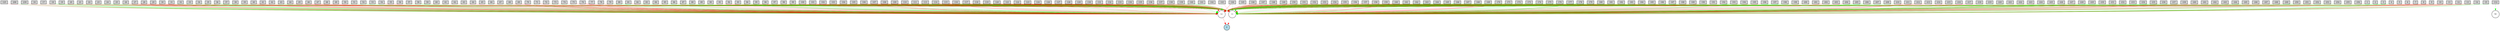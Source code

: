 digraph {
	node [fontsize=9 height=0.2 shape=circle width=0.2]
	-1 [fillcolor=lightgray shape=box style=filled]
	-2 [fillcolor=lightgray shape=box style=filled]
	-3 [fillcolor=lightgray shape=box style=filled]
	-4 [fillcolor=lightgray shape=box style=filled]
	-5 [fillcolor=lightgray shape=box style=filled]
	-6 [fillcolor=lightgray shape=box style=filled]
	-7 [fillcolor=lightgray shape=box style=filled]
	-8 [fillcolor=lightgray shape=box style=filled]
	-9 [fillcolor=lightgray shape=box style=filled]
	-10 [fillcolor=lightgray shape=box style=filled]
	-11 [fillcolor=lightgray shape=box style=filled]
	-12 [fillcolor=lightgray shape=box style=filled]
	-13 [fillcolor=lightgray shape=box style=filled]
	-14 [fillcolor=lightgray shape=box style=filled]
	-15 [fillcolor=lightgray shape=box style=filled]
	-16 [fillcolor=lightgray shape=box style=filled]
	-17 [fillcolor=lightgray shape=box style=filled]
	-18 [fillcolor=lightgray shape=box style=filled]
	-19 [fillcolor=lightgray shape=box style=filled]
	-20 [fillcolor=lightgray shape=box style=filled]
	-21 [fillcolor=lightgray shape=box style=filled]
	-22 [fillcolor=lightgray shape=box style=filled]
	-23 [fillcolor=lightgray shape=box style=filled]
	-24 [fillcolor=lightgray shape=box style=filled]
	-25 [fillcolor=lightgray shape=box style=filled]
	-26 [fillcolor=lightgray shape=box style=filled]
	-27 [fillcolor=lightgray shape=box style=filled]
	-28 [fillcolor=lightgray shape=box style=filled]
	-29 [fillcolor=lightgray shape=box style=filled]
	-30 [fillcolor=lightgray shape=box style=filled]
	-31 [fillcolor=lightgray shape=box style=filled]
	-32 [fillcolor=lightgray shape=box style=filled]
	-33 [fillcolor=lightgray shape=box style=filled]
	-34 [fillcolor=lightgray shape=box style=filled]
	-35 [fillcolor=lightgray shape=box style=filled]
	-36 [fillcolor=lightgray shape=box style=filled]
	-37 [fillcolor=lightgray shape=box style=filled]
	-38 [fillcolor=lightgray shape=box style=filled]
	-39 [fillcolor=lightgray shape=box style=filled]
	-40 [fillcolor=lightgray shape=box style=filled]
	-41 [fillcolor=lightgray shape=box style=filled]
	-42 [fillcolor=lightgray shape=box style=filled]
	-43 [fillcolor=lightgray shape=box style=filled]
	-44 [fillcolor=lightgray shape=box style=filled]
	-45 [fillcolor=lightgray shape=box style=filled]
	-46 [fillcolor=lightgray shape=box style=filled]
	-47 [fillcolor=lightgray shape=box style=filled]
	-48 [fillcolor=lightgray shape=box style=filled]
	-49 [fillcolor=lightgray shape=box style=filled]
	-50 [fillcolor=lightgray shape=box style=filled]
	-51 [fillcolor=lightgray shape=box style=filled]
	-52 [fillcolor=lightgray shape=box style=filled]
	-53 [fillcolor=lightgray shape=box style=filled]
	-54 [fillcolor=lightgray shape=box style=filled]
	-55 [fillcolor=lightgray shape=box style=filled]
	-56 [fillcolor=lightgray shape=box style=filled]
	-57 [fillcolor=lightgray shape=box style=filled]
	-58 [fillcolor=lightgray shape=box style=filled]
	-59 [fillcolor=lightgray shape=box style=filled]
	-60 [fillcolor=lightgray shape=box style=filled]
	-61 [fillcolor=lightgray shape=box style=filled]
	-62 [fillcolor=lightgray shape=box style=filled]
	-63 [fillcolor=lightgray shape=box style=filled]
	-64 [fillcolor=lightgray shape=box style=filled]
	-65 [fillcolor=lightgray shape=box style=filled]
	-66 [fillcolor=lightgray shape=box style=filled]
	-67 [fillcolor=lightgray shape=box style=filled]
	-68 [fillcolor=lightgray shape=box style=filled]
	-69 [fillcolor=lightgray shape=box style=filled]
	-70 [fillcolor=lightgray shape=box style=filled]
	-71 [fillcolor=lightgray shape=box style=filled]
	-72 [fillcolor=lightgray shape=box style=filled]
	-73 [fillcolor=lightgray shape=box style=filled]
	-74 [fillcolor=lightgray shape=box style=filled]
	-75 [fillcolor=lightgray shape=box style=filled]
	-76 [fillcolor=lightgray shape=box style=filled]
	-77 [fillcolor=lightgray shape=box style=filled]
	-78 [fillcolor=lightgray shape=box style=filled]
	-79 [fillcolor=lightgray shape=box style=filled]
	-80 [fillcolor=lightgray shape=box style=filled]
	-81 [fillcolor=lightgray shape=box style=filled]
	-82 [fillcolor=lightgray shape=box style=filled]
	-83 [fillcolor=lightgray shape=box style=filled]
	-84 [fillcolor=lightgray shape=box style=filled]
	-85 [fillcolor=lightgray shape=box style=filled]
	-86 [fillcolor=lightgray shape=box style=filled]
	-87 [fillcolor=lightgray shape=box style=filled]
	-88 [fillcolor=lightgray shape=box style=filled]
	-89 [fillcolor=lightgray shape=box style=filled]
	-90 [fillcolor=lightgray shape=box style=filled]
	-91 [fillcolor=lightgray shape=box style=filled]
	-92 [fillcolor=lightgray shape=box style=filled]
	-93 [fillcolor=lightgray shape=box style=filled]
	-94 [fillcolor=lightgray shape=box style=filled]
	-95 [fillcolor=lightgray shape=box style=filled]
	-96 [fillcolor=lightgray shape=box style=filled]
	-97 [fillcolor=lightgray shape=box style=filled]
	-98 [fillcolor=lightgray shape=box style=filled]
	-99 [fillcolor=lightgray shape=box style=filled]
	-100 [fillcolor=lightgray shape=box style=filled]
	-101 [fillcolor=lightgray shape=box style=filled]
	-102 [fillcolor=lightgray shape=box style=filled]
	-103 [fillcolor=lightgray shape=box style=filled]
	-104 [fillcolor=lightgray shape=box style=filled]
	-105 [fillcolor=lightgray shape=box style=filled]
	-106 [fillcolor=lightgray shape=box style=filled]
	-107 [fillcolor=lightgray shape=box style=filled]
	-108 [fillcolor=lightgray shape=box style=filled]
	-109 [fillcolor=lightgray shape=box style=filled]
	-110 [fillcolor=lightgray shape=box style=filled]
	-111 [fillcolor=lightgray shape=box style=filled]
	-112 [fillcolor=lightgray shape=box style=filled]
	-113 [fillcolor=lightgray shape=box style=filled]
	-114 [fillcolor=lightgray shape=box style=filled]
	-115 [fillcolor=lightgray shape=box style=filled]
	-116 [fillcolor=lightgray shape=box style=filled]
	-117 [fillcolor=lightgray shape=box style=filled]
	-118 [fillcolor=lightgray shape=box style=filled]
	-119 [fillcolor=lightgray shape=box style=filled]
	-120 [fillcolor=lightgray shape=box style=filled]
	-121 [fillcolor=lightgray shape=box style=filled]
	-122 [fillcolor=lightgray shape=box style=filled]
	-123 [fillcolor=lightgray shape=box style=filled]
	-124 [fillcolor=lightgray shape=box style=filled]
	-125 [fillcolor=lightgray shape=box style=filled]
	-126 [fillcolor=lightgray shape=box style=filled]
	-127 [fillcolor=lightgray shape=box style=filled]
	-128 [fillcolor=lightgray shape=box style=filled]
	-129 [fillcolor=lightgray shape=box style=filled]
	-130 [fillcolor=lightgray shape=box style=filled]
	-131 [fillcolor=lightgray shape=box style=filled]
	-132 [fillcolor=lightgray shape=box style=filled]
	-133 [fillcolor=lightgray shape=box style=filled]
	-134 [fillcolor=lightgray shape=box style=filled]
	-135 [fillcolor=lightgray shape=box style=filled]
	-136 [fillcolor=lightgray shape=box style=filled]
	-137 [fillcolor=lightgray shape=box style=filled]
	-138 [fillcolor=lightgray shape=box style=filled]
	-139 [fillcolor=lightgray shape=box style=filled]
	-140 [fillcolor=lightgray shape=box style=filled]
	-141 [fillcolor=lightgray shape=box style=filled]
	-142 [fillcolor=lightgray shape=box style=filled]
	-143 [fillcolor=lightgray shape=box style=filled]
	-144 [fillcolor=lightgray shape=box style=filled]
	-145 [fillcolor=lightgray shape=box style=filled]
	-146 [fillcolor=lightgray shape=box style=filled]
	-147 [fillcolor=lightgray shape=box style=filled]
	-148 [fillcolor=lightgray shape=box style=filled]
	-149 [fillcolor=lightgray shape=box style=filled]
	-150 [fillcolor=lightgray shape=box style=filled]
	-151 [fillcolor=lightgray shape=box style=filled]
	-152 [fillcolor=lightgray shape=box style=filled]
	-153 [fillcolor=lightgray shape=box style=filled]
	-154 [fillcolor=lightgray shape=box style=filled]
	-155 [fillcolor=lightgray shape=box style=filled]
	-156 [fillcolor=lightgray shape=box style=filled]
	-157 [fillcolor=lightgray shape=box style=filled]
	-158 [fillcolor=lightgray shape=box style=filled]
	-159 [fillcolor=lightgray shape=box style=filled]
	-160 [fillcolor=lightgray shape=box style=filled]
	-161 [fillcolor=lightgray shape=box style=filled]
	-162 [fillcolor=lightgray shape=box style=filled]
	-163 [fillcolor=lightgray shape=box style=filled]
	-164 [fillcolor=lightgray shape=box style=filled]
	-165 [fillcolor=lightgray shape=box style=filled]
	-166 [fillcolor=lightgray shape=box style=filled]
	-167 [fillcolor=lightgray shape=box style=filled]
	-168 [fillcolor=lightgray shape=box style=filled]
	-169 [fillcolor=lightgray shape=box style=filled]
	-170 [fillcolor=lightgray shape=box style=filled]
	-171 [fillcolor=lightgray shape=box style=filled]
	-172 [fillcolor=lightgray shape=box style=filled]
	-173 [fillcolor=lightgray shape=box style=filled]
	-174 [fillcolor=lightgray shape=box style=filled]
	-175 [fillcolor=lightgray shape=box style=filled]
	-176 [fillcolor=lightgray shape=box style=filled]
	-177 [fillcolor=lightgray shape=box style=filled]
	-178 [fillcolor=lightgray shape=box style=filled]
	-179 [fillcolor=lightgray shape=box style=filled]
	-180 [fillcolor=lightgray shape=box style=filled]
	-181 [fillcolor=lightgray shape=box style=filled]
	-182 [fillcolor=lightgray shape=box style=filled]
	-183 [fillcolor=lightgray shape=box style=filled]
	-184 [fillcolor=lightgray shape=box style=filled]
	-185 [fillcolor=lightgray shape=box style=filled]
	-186 [fillcolor=lightgray shape=box style=filled]
	-187 [fillcolor=lightgray shape=box style=filled]
	-188 [fillcolor=lightgray shape=box style=filled]
	-189 [fillcolor=lightgray shape=box style=filled]
	-190 [fillcolor=lightgray shape=box style=filled]
	-191 [fillcolor=lightgray shape=box style=filled]
	-192 [fillcolor=lightgray shape=box style=filled]
	-193 [fillcolor=lightgray shape=box style=filled]
	-194 [fillcolor=lightgray shape=box style=filled]
	-195 [fillcolor=lightgray shape=box style=filled]
	-196 [fillcolor=lightgray shape=box style=filled]
	-197 [fillcolor=lightgray shape=box style=filled]
	-198 [fillcolor=lightgray shape=box style=filled]
	-199 [fillcolor=lightgray shape=box style=filled]
	-200 [fillcolor=lightgray shape=box style=filled]
	-201 [fillcolor=lightgray shape=box style=filled]
	-202 [fillcolor=lightgray shape=box style=filled]
	-203 [fillcolor=lightgray shape=box style=filled]
	-204 [fillcolor=lightgray shape=box style=filled]
	-205 [fillcolor=lightgray shape=box style=filled]
	-206 [fillcolor=lightgray shape=box style=filled]
	-207 [fillcolor=lightgray shape=box style=filled]
	-208 [fillcolor=lightgray shape=box style=filled]
	-209 [fillcolor=lightgray shape=box style=filled]
	-210 [fillcolor=lightgray shape=box style=filled]
	-211 [fillcolor=lightgray shape=box style=filled]
	-212 [fillcolor=lightgray shape=box style=filled]
	-213 [fillcolor=lightgray shape=box style=filled]
	-214 [fillcolor=lightgray shape=box style=filled]
	-215 [fillcolor=lightgray shape=box style=filled]
	-216 [fillcolor=lightgray shape=box style=filled]
	-217 [fillcolor=lightgray shape=box style=filled]
	-218 [fillcolor=lightgray shape=box style=filled]
	-219 [fillcolor=lightgray shape=box style=filled]
	-220 [fillcolor=lightgray shape=box style=filled]
	-221 [fillcolor=lightgray shape=box style=filled]
	-222 [fillcolor=lightgray shape=box style=filled]
	-223 [fillcolor=lightgray shape=box style=filled]
	-224 [fillcolor=lightgray shape=box style=filled]
	-225 [fillcolor=lightgray shape=box style=filled]
	-226 [fillcolor=lightgray shape=box style=filled]
	-227 [fillcolor=lightgray shape=box style=filled]
	-228 [fillcolor=lightgray shape=box style=filled]
	-229 [fillcolor=lightgray shape=box style=filled]
	-230 [fillcolor=lightgray shape=box style=filled]
	-231 [fillcolor=lightgray shape=box style=filled]
	-232 [fillcolor=lightgray shape=box style=filled]
	-233 [fillcolor=lightgray shape=box style=filled]
	-234 [fillcolor=lightgray shape=box style=filled]
	-235 [fillcolor=lightgray shape=box style=filled]
	-236 [fillcolor=lightgray shape=box style=filled]
	-237 [fillcolor=lightgray shape=box style=filled]
	-238 [fillcolor=lightgray shape=box style=filled]
	-239 [fillcolor=lightgray shape=box style=filled]
	-240 [fillcolor=lightgray shape=box style=filled]
	-241 [fillcolor=lightgray shape=box style=filled]
	-242 [fillcolor=lightgray shape=box style=filled]
	-243 [fillcolor=lightgray shape=box style=filled]
	-244 [fillcolor=lightgray shape=box style=filled]
	-245 [fillcolor=lightgray shape=box style=filled]
	-246 [fillcolor=lightgray shape=box style=filled]
	-247 [fillcolor=lightgray shape=box style=filled]
	-248 [fillcolor=lightgray shape=box style=filled]
	-249 [fillcolor=lightgray shape=box style=filled]
	-250 [fillcolor=lightgray shape=box style=filled]
	-251 [fillcolor=lightgray shape=box style=filled]
	-252 [fillcolor=lightgray shape=box style=filled]
	-253 [fillcolor=lightgray shape=box style=filled]
	-254 [fillcolor=lightgray shape=box style=filled]
	-255 [fillcolor=lightgray shape=box style=filled]
	-256 [fillcolor=lightgray shape=box style=filled]
	0 [fillcolor=lightblue style=filled]
	50 [fillcolor=white style=filled]
	11 [fillcolor=white style=filled]
	12 [fillcolor=white style=filled]
	-1 -> 11 [color=green penwidth=0.1736268617275135 style=solid]
	-1 -> 12 [color=red penwidth=0.4012133494584249 style=solid]
	-2 -> 11 [color=green penwidth=0.2759225077445191 style=solid]
	-2 -> 12 [color=green penwidth=0.34420000090981484 style=solid]
	-3 -> 11 [color=green penwidth=0.5455565676142383 style=solid]
	-3 -> 12 [color=green penwidth=0.11642271911699167 style=solid]
	-4 -> 11 [color=green penwidth=0.5079468731141957 style=solid]
	-4 -> 12 [color=green penwidth=0.5520534626193149 style=solid]
	-5 -> 11 [color=red penwidth=0.23287049573438887 style=solid]
	-5 -> 12 [color=green penwidth=0.3807982663854178 style=dotted]
	-6 -> 11 [color=red penwidth=0.2291382968763582 style=solid]
	-6 -> 12 [color=green penwidth=0.15031977021700496 style=solid]
	-7 -> 11 [color=red penwidth=0.18702248999845583 style=solid]
	-7 -> 12 [color=red penwidth=0.35770346046485724 style=solid]
	-8 -> 11 [color=green penwidth=0.30915031017796535 style=solid]
	-8 -> 12 [color=red penwidth=0.5184463998965423 style=solid]
	-9 -> 11 [color=red penwidth=0.15212382055730309 style=solid]
	-9 -> 12 [color=red penwidth=0.5516926375642082 style=solid]
	-10 -> 11 [color=green penwidth=0.15441019250274313 style=solid]
	-10 -> 12 [color=red penwidth=0.3488839736319383 style=solid]
	-11 -> 11 [color=red penwidth=0.11753163723493386 style=solid]
	-11 -> 12 [color=red penwidth=0.49399043769403583 style=solid]
	-12 -> 11 [color=red penwidth=0.46163062776185404 style=solid]
	-12 -> 12 [color=green penwidth=0.11163868133642832 style=solid]
	-13 -> 11 [color=red penwidth=0.1966926223157226 style=solid]
	-13 -> 12 [color=red penwidth=0.43214912250255066 style=solid]
	-14 -> 11 [color=green penwidth=0.39940479519377126 style=solid]
	-14 -> 12 [color=red penwidth=0.466504967090286 style=solid]
	-15 -> 11 [color=green penwidth=0.16198994853141518 style=solid]
	-15 -> 12 [color=green penwidth=0.18855272165447695 style=solid]
	-16 -> 11 [color=red penwidth=0.1870101772754995 style=solid]
	-16 -> 12 [color=green penwidth=0.1773192415069504 style=solid]
	-17 -> 11 [color=red penwidth=0.3070337590718254 style=solid]
	-17 -> 12 [color=green penwidth=0.10769945366504931 style=solid]
	-18 -> 11 [color=green penwidth=0.2763222935101173 style=solid]
	-18 -> 12 [color=green penwidth=0.7316966024744834 style=solid]
	-19 -> 11 [color=red penwidth=0.44548920532601544 style=solid]
	-19 -> 12 [color=green penwidth=0.14073740592697095 style=solid]
	-20 -> 11 [color=red penwidth=0.153427677859368 style=solid]
	-20 -> 12 [color=green penwidth=0.5085399726805002 style=solid]
	-21 -> 11 [color=red penwidth=0.2422897345065394 style=solid]
	-21 -> 12 [color=green penwidth=0.18405361437321965 style=solid]
	-22 -> 11 [color=red penwidth=0.2658557374525906 style=solid]
	-22 -> 12 [color=green penwidth=0.37071502394407585 style=solid]
	-23 -> 11 [color=green penwidth=0.4333085807970831 style=solid]
	-23 -> 12 [color=green penwidth=0.13197259668548994 style=solid]
	-24 -> 11 [color=green penwidth=0.15015202292178143 style=solid]
	-24 -> 12 [color=green penwidth=0.4080730993119165 style=solid]
	-25 -> 11 [color=green penwidth=0.21245021136636721 style=solid]
	-25 -> 12 [color=red penwidth=0.21165950101118064 style=solid]
	-26 -> 11 [color=red penwidth=0.31835574925425225 style=solid]
	-26 -> 12 [color=red penwidth=0.5705110567270422 style=solid]
	-27 -> 11 [color=red penwidth=0.6551902481087509 style=solid]
	-27 -> 12 [color=red penwidth=0.29610764834717607 style=solid]
	-28 -> 11 [color=red penwidth=0.5352046898685862 style=solid]
	-28 -> 12 [color=red penwidth=0.3117522679973611 style=solid]
	-29 -> 11 [color=red penwidth=0.36016325158407037 style=solid]
	-29 -> 12 [color=green penwidth=0.15582607531443932 style=solid]
	-30 -> 11 [color=red penwidth=0.32710440287681025 style=solid]
	-30 -> 12 [color=red penwidth=0.435868951843734 style=solid]
	-31 -> 11 [color=green penwidth=0.18391401725793866 style=solid]
	-31 -> 12 [color=green penwidth=0.35305253162098016 style=solid]
	-32 -> 11 [color=green penwidth=0.1355515892258567 style=dotted]
	-32 -> 12 [color=green penwidth=0.3528782593060795 style=solid]
	-33 -> 11 [color=red penwidth=0.337412513996199 style=solid]
	-33 -> 12 [color=green penwidth=0.24431511799829855 style=solid]
	-34 -> 11 [color=red penwidth=0.29851744618369197 style=solid]
	-34 -> 12 [color=green penwidth=0.5997620108363642 style=solid]
	-35 -> 11 [color=green penwidth=0.30652809665375164 style=solid]
	-35 -> 12 [color=red penwidth=0.47702067326412567 style=dotted]
	-36 -> 11 [color=green penwidth=0.4787931553946325 style=solid]
	-36 -> 12 [color=green penwidth=0.439196718917794 style=solid]
	-37 -> 11 [color=green penwidth=0.19792894290557042 style=solid]
	-37 -> 12 [color=red penwidth=0.11041320117625811 style=solid]
	-38 -> 11 [color=red penwidth=0.1797168326317914 style=solid]
	-38 -> 12 [color=red penwidth=0.10281064679364958 style=solid]
	-39 -> 11 [color=green penwidth=0.18206601485218663 style=solid]
	-39 -> 12 [color=red penwidth=0.4542875813058317 style=solid]
	-40 -> 11 [color=red penwidth=0.18567141026757816 style=solid]
	-40 -> 12 [color=red penwidth=0.7255251201236448 style=solid]
	-41 -> 11 [color=red penwidth=0.1465714600332907 style=solid]
	-41 -> 12 [color=red penwidth=0.23362145492406522 style=solid]
	-42 -> 11 [color=green penwidth=0.24180213118542512 style=solid]
	-42 -> 12 [color=red penwidth=0.20754687051769904 style=solid]
	-43 -> 11 [color=red penwidth=0.3944793150510977 style=solid]
	-43 -> 12 [color=green penwidth=0.4030873217233807 style=solid]
	-44 -> 11 [color=red penwidth=0.40313908750146865 style=solid]
	-44 -> 12 [color=red penwidth=0.22084266700841548 style=solid]
	-45 -> 11 [color=red penwidth=0.30811663465476546 style=solid]
	-45 -> 12 [color=red penwidth=0.24904027393010889 style=solid]
	-46 -> 11 [color=red penwidth=0.1800787447186657 style=solid]
	-46 -> 12 [color=red penwidth=0.4619082944559185 style=solid]
	-47 -> 11 [color=red penwidth=0.6742405053026616 style=solid]
	-47 -> 12 [color=green penwidth=0.1986195911066355 style=solid]
	-48 -> 11 [color=red penwidth=0.3019938706186072 style=solid]
	-48 -> 12 [color=red penwidth=0.14008863436757407 style=solid]
	-49 -> 11 [color=red penwidth=0.28270814869925387 style=solid]
	-49 -> 12 [color=red penwidth=0.14495110638449754 style=solid]
	-50 -> 11 [color=red penwidth=0.2989121511637113 style=solid]
	-50 -> 12 [color=green penwidth=0.3654957138096855 style=solid]
	-51 -> 11 [color=green penwidth=0.2101794282892692 style=solid]
	-51 -> 12 [color=green penwidth=0.2944891522799028 style=solid]
	-52 -> 11 [color=green penwidth=0.43835782125672507 style=solid]
	-52 -> 12 [color=green penwidth=0.17789793478599072 style=solid]
	-53 -> 11 [color=red penwidth=0.3039724142386231 style=solid]
	-53 -> 12 [color=green penwidth=0.23808853310837566 style=solid]
	-54 -> 11 [color=green penwidth=0.12388056738762546 style=solid]
	-54 -> 12 [color=red penwidth=0.6167900233460595 style=solid]
	-55 -> 11 [color=red penwidth=0.3488847058055641 style=solid]
	-55 -> 12 [color=red penwidth=0.2562747873359097 style=solid]
	-56 -> 11 [color=green penwidth=0.22278359294825945 style=solid]
	-56 -> 12 [color=green penwidth=0.30332129986108525 style=solid]
	-57 -> 11 [color=green penwidth=0.34204188862822155 style=solid]
	-57 -> 12 [color=red penwidth=0.14631760669877275 style=solid]
	-58 -> 11 [color=green penwidth=0.7802432203115589 style=solid]
	-58 -> 12 [color=red penwidth=0.13994084979797952 style=solid]
	-59 -> 11 [color=red penwidth=0.19085760441407934 style=solid]
	-59 -> 12 [color=red penwidth=0.2629759111530281 style=solid]
	-60 -> 11 [color=red penwidth=0.1843334190033872 style=solid]
	-60 -> 12 [color=green penwidth=0.14072911099485805 style=solid]
	-61 -> 11 [color=red penwidth=0.25158237435762487 style=solid]
	-61 -> 12 [color=green penwidth=0.10312820728538528 style=solid]
	-62 -> 11 [color=green penwidth=0.278723876912908 style=solid]
	-62 -> 12 [color=red penwidth=0.2621623246742989 style=solid]
	-63 -> 11 [color=red penwidth=0.25799752846131907 style=solid]
	-63 -> 12 [color=red penwidth=0.22132473120502785 style=solid]
	-64 -> 11 [color=red penwidth=0.24180523023160477 style=solid]
	-64 -> 12 [color=red penwidth=0.1966022474764914 style=solid]
	-65 -> 11 [color=green penwidth=0.31774147563794886 style=solid]
	-65 -> 12 [color=green penwidth=0.16680807239803874 style=solid]
	-66 -> 11 [color=green penwidth=0.2110732298658195 style=solid]
	-66 -> 12 [color=red penwidth=0.49000417970236154 style=solid]
	-67 -> 11 [color=red penwidth=0.3421922197681755 style=solid]
	-67 -> 12 [color=green penwidth=0.31154228069649736 style=solid]
	-68 -> 11 [color=red penwidth=0.34588845299548227 style=solid]
	-68 -> 12 [color=red penwidth=0.31188359537864074 style=solid]
	-69 -> 11 [color=red penwidth=0.13530878234412713 style=solid]
	-69 -> 12 [color=red penwidth=0.4412451375832077 style=solid]
	-70 -> 11 [color=red penwidth=0.10994770870755957 style=solid]
	-70 -> 12 [color=green penwidth=0.30936441752937843 style=solid]
	-71 -> 11 [color=green penwidth=0.1081417240388283 style=solid]
	-71 -> 12 [color=red penwidth=0.5739204436208771 style=solid]
	-72 -> 11 [color=green penwidth=0.44351480016238787 style=solid]
	-72 -> 12 [color=red penwidth=0.26401592498395 style=solid]
	-73 -> 11 [color=green penwidth=0.20602573540616556 style=solid]
	-73 -> 12 [color=red penwidth=0.3315310192878623 style=solid]
	-74 -> 11 [color=red penwidth=0.19997684862373216 style=solid]
	-74 -> 12 [color=red penwidth=0.1827022542991631 style=solid]
	-75 -> 11 [color=red penwidth=0.220634160741988 style=solid]
	-75 -> 12 [color=red penwidth=0.43143621359282025 style=solid]
	-76 -> 11 [color=red penwidth=0.5852787066099344 style=solid]
	-76 -> 12 [color=red penwidth=0.7761764538607655 style=solid]
	-77 -> 11 [color=red penwidth=0.3331514805162722 style=solid]
	-77 -> 12 [color=green penwidth=0.3101338330933665 style=solid]
	-78 -> 11 [color=green penwidth=0.2647596129062134 style=solid]
	-78 -> 12 [color=red penwidth=0.3423923027742757 style=solid]
	-79 -> 11 [color=green penwidth=0.23628748237188632 style=solid]
	-79 -> 12 [color=green penwidth=0.42131254828581466 style=solid]
	-80 -> 11 [color=green penwidth=0.1913238244989778 style=solid]
	-80 -> 12 [color=green penwidth=0.523676616858471 style=solid]
	-81 -> 11 [color=red penwidth=0.33993919925699734 style=solid]
	-81 -> 12 [color=red penwidth=0.38198159870090187 style=solid]
	-82 -> 11 [color=green penwidth=0.6304088917152342 style=solid]
	-82 -> 12 [color=green penwidth=0.1011054997827582 style=solid]
	-83 -> 11 [color=red penwidth=0.15611939518388285 style=solid]
	-83 -> 12 [color=green penwidth=0.2709263453219143 style=solid]
	-84 -> 11 [color=green penwidth=0.15120852663201972 style=solid]
	-84 -> 12 [color=red penwidth=0.22973716344305253 style=solid]
	-85 -> 11 [color=green penwidth=0.13690082874831003 style=solid]
	-85 -> 12 [color=green penwidth=0.5740081867994075 style=solid]
	-86 -> 11 [color=green penwidth=0.5542852296861595 style=solid]
	-86 -> 12 [color=red penwidth=0.42939111497680926 style=solid]
	-87 -> 11 [color=green penwidth=0.5726188288680365 style=solid]
	-87 -> 12 [color=red penwidth=0.11655631001589588 style=solid]
	-88 -> 11 [color=green penwidth=0.12282002961759848 style=solid]
	-88 -> 12 [color=red penwidth=0.1652843377486061 style=solid]
	-89 -> 11 [color=green penwidth=0.3233356831384918 style=solid]
	-89 -> 12 [color=red penwidth=0.2180534738447322 style=solid]
	-90 -> 11 [color=red penwidth=0.1106436980998376 style=dotted]
	-90 -> 12 [color=red penwidth=0.11309551689771224 style=solid]
	-91 -> 11 [color=red penwidth=0.28395556592717364 style=solid]
	-91 -> 12 [color=red penwidth=0.21404718106513002 style=solid]
	-92 -> 11 [color=green penwidth=0.3536325214403382 style=solid]
	-92 -> 12 [color=red penwidth=0.3942488485149436 style=solid]
	-93 -> 11 [color=red penwidth=0.29534054282899436 style=solid]
	-93 -> 12 [color=green penwidth=0.5509444386577012 style=solid]
	-94 -> 11 [color=green penwidth=0.6569216435218452 style=solid]
	-94 -> 12 [color=green penwidth=0.6140540254112729 style=solid]
	-95 -> 11 [color=green penwidth=0.29949219496695123 style=solid]
	-95 -> 12 [color=red penwidth=0.5064652255744709 style=solid]
	-96 -> 11 [color=green penwidth=0.142255025195011 style=solid]
	-96 -> 12 [color=green penwidth=0.3526877829156716 style=solid]
	-97 -> 11 [color=red penwidth=0.1340504323640881 style=solid]
	-97 -> 12 [color=green penwidth=0.2492904638940208 style=solid]
	-98 -> 11 [color=green penwidth=0.3029285423862368 style=solid]
	-98 -> 12 [color=green penwidth=0.28751382969036576 style=solid]
	-99 -> 11 [color=red penwidth=0.2118452975648716 style=solid]
	-99 -> 12 [color=green penwidth=0.4321474301633528 style=solid]
	-100 -> 11 [color=red penwidth=0.25532300328094293 style=solid]
	-100 -> 12 [color=green penwidth=0.2842003325134467 style=solid]
	-101 -> 11 [color=red penwidth=0.302836277006098 style=solid]
	-101 -> 12 [color=red penwidth=0.36906232042129716 style=solid]
	-102 -> 11 [color=red penwidth=0.1701088603080984 style=solid]
	-102 -> 12 [color=green penwidth=0.19388780966851576 style=solid]
	-103 -> 11 [color=green penwidth=0.29551717875296557 style=dotted]
	-103 -> 12 [color=green penwidth=0.19129406335085197 style=solid]
	-104 -> 11 [color=red penwidth=0.17678815657223856 style=solid]
	-104 -> 12 [color=green penwidth=0.3063792780135546 style=solid]
	-105 -> 11 [color=green penwidth=0.24500951616035935 style=solid]
	-105 -> 12 [color=red penwidth=0.12939815770320406 style=solid]
	-106 -> 11 [color=red penwidth=0.1987160503021264 style=solid]
	-106 -> 12 [color=red penwidth=0.49759561068787783 style=solid]
	-107 -> 11 [color=red penwidth=0.16222269063977557 style=solid]
	-107 -> 12 [color=red penwidth=0.48637786174705266 style=solid]
	-108 -> 11 [color=red penwidth=0.6992041152554401 style=solid]
	-108 -> 12 [color=green penwidth=0.2310695317075041 style=solid]
	-109 -> 11 [color=red penwidth=0.24959201322648977 style=solid]
	-109 -> 12 [color=red penwidth=0.26613366773742647 style=solid]
	-110 -> 11 [color=green penwidth=0.10540890968950725 style=solid]
	-110 -> 12 [color=green penwidth=0.5776010580352586 style=solid]
	-111 -> 11 [color=green penwidth=0.22971765680917064 style=solid]
	-111 -> 12 [color=green penwidth=0.44352177913130175 style=dotted]
	-112 -> 11 [color=green penwidth=0.19957252442578646 style=solid]
	-112 -> 12 [color=green penwidth=0.1609834900003409 style=solid]
	-113 -> 11 [color=green penwidth=0.1038205860647805 style=solid]
	-113 -> 12 [color=green penwidth=0.1851721505431813 style=solid]
	-114 -> 11 [color=red penwidth=0.5107295105560997 style=solid]
	-114 -> 12 [color=red penwidth=0.36465167758348416 style=solid]
	-115 -> 11 [color=green penwidth=0.24424284116665682 style=solid]
	-115 -> 12 [color=red penwidth=0.715075614105583 style=solid]
	-116 -> 11 [color=green penwidth=0.5583824866016115 style=solid]
	-116 -> 12 [color=green penwidth=0.20354087445194272 style=solid]
	-117 -> 11 [color=green penwidth=0.2931401583883331 style=solid]
	-117 -> 12 [color=red penwidth=0.5961970648710031 style=solid]
	-118 -> 11 [color=red penwidth=0.29359412520321126 style=solid]
	-118 -> 12 [color=green penwidth=0.2826860937951641 style=solid]
	-119 -> 11 [color=green penwidth=0.3279344458873066 style=solid]
	-119 -> 12 [color=green penwidth=0.22935428401559801 style=solid]
	-120 -> 11 [color=red penwidth=0.18735146013896364 style=solid]
	-120 -> 12 [color=red penwidth=0.2011455457935985 style=solid]
	-121 -> 11 [color=red penwidth=0.16569842585936612 style=solid]
	-121 -> 12 [color=red penwidth=0.2131455600143484 style=solid]
	-122 -> 11 [color=red penwidth=0.19303744478217147 style=solid]
	-122 -> 12 [color=red penwidth=0.235376105340371 style=solid]
	-123 -> 11 [color=red penwidth=0.3989463730610413 style=solid]
	-123 -> 12 [color=red penwidth=0.11555977030553764 style=solid]
	-124 -> 11 [color=red penwidth=0.3752011362504104 style=solid]
	-124 -> 12 [color=green penwidth=0.408931161137577 style=solid]
	-125 -> 12 [color=red penwidth=0.33879042543366933 style=solid]
	-126 -> 11 [color=green penwidth=0.177332935631867 style=solid]
	-126 -> 12 [color=red penwidth=0.3147367677099491 style=solid]
	-127 -> 11 [color=red penwidth=0.313958814526472 style=solid]
	-127 -> 12 [color=green penwidth=0.22321991483449044 style=solid]
	-128 -> 11 [color=green penwidth=0.1654176661365927 style=solid]
	-128 -> 12 [color=red penwidth=0.2673150544613554 style=solid]
	-129 -> 11 [color=green penwidth=0.26684518115068 style=solid]
	-129 -> 12 [color=red penwidth=0.36876271104460834 style=solid]
	-130 -> 11 [color=red penwidth=0.3551278608524905 style=dotted]
	-130 -> 12 [color=green penwidth=0.27907275442184876 style=solid]
	-131 -> 11 [color=red penwidth=0.29771750710527023 style=solid]
	-131 -> 12 [color=red penwidth=0.35090210788627396 style=solid]
	-132 -> 11 [color=green penwidth=0.12139403476246033 style=solid]
	-132 -> 12 [color=green penwidth=0.3684224253851086 style=solid]
	-133 -> 11 [color=green penwidth=0.3485388339430501 style=solid]
	-133 -> 12 [color=red penwidth=0.13321607800475646 style=solid]
	-134 -> 11 [color=green penwidth=0.14067473422696103 style=solid]
	-134 -> 12 [color=red penwidth=0.31330827139946155 style=solid]
	-135 -> 11 [color=green penwidth=0.19773905154345567 style=solid]
	-135 -> 12 [color=red penwidth=0.2417711119110728 style=solid]
	-136 -> 11 [color=green penwidth=0.12724928061751065 style=solid]
	-136 -> 12 [color=green penwidth=0.3985441391114366 style=solid]
	-137 -> 11 [color=green penwidth=0.1199496764593388 style=solid]
	-137 -> 12 [color=red penwidth=0.22328749845995793 style=solid]
	-138 -> 11 [color=red penwidth=0.30421823548533733 style=solid]
	-138 -> 12 [color=red penwidth=0.1167455545921426 style=solid]
	-139 -> 11 [color=red penwidth=0.1540337660668844 style=solid]
	-139 -> 12 [color=green penwidth=0.40751659712056687 style=solid]
	-140 -> 11 [color=green penwidth=0.11673926316419853 style=solid]
	-140 -> 12 [color=green penwidth=0.3938087653091027 style=solid]
	-141 -> 11 [color=red penwidth=0.12419553666848245 style=solid]
	-141 -> 12 [color=green penwidth=0.1305465799885351 style=solid]
	-142 -> 11 [color=red penwidth=0.2044818829924714 style=solid]
	-142 -> 12 [color=red penwidth=0.12307378734903311 style=solid]
	-143 -> 11 [color=red penwidth=0.33745407313200804 style=solid]
	-143 -> 12 [color=green penwidth=0.2012366247463387 style=solid]
	-144 -> 11 [color=green penwidth=0.3218240121279579 style=solid]
	-144 -> 12 [color=red penwidth=0.619998689778164 style=solid]
	-145 -> 11 [color=green penwidth=0.3505333763550704 style=solid]
	-145 -> 12 [color=red penwidth=0.23302719794470123 style=solid]
	-146 -> 11 [color=red penwidth=0.34358353350906834 style=solid]
	-146 -> 12 [color=red penwidth=0.4322784512166048 style=solid]
	-147 -> 11 [color=green penwidth=0.12551100835980453 style=solid]
	-147 -> 12 [color=red penwidth=0.533934795810416 style=solid]
	-148 -> 11 [color=green penwidth=0.11102158858665317 style=solid]
	-148 -> 12 [color=green penwidth=0.31311457854911967 style=solid]
	-149 -> 11 [color=green penwidth=0.2585177961652667 style=solid]
	-149 -> 12 [color=red penwidth=0.2624606562868751 style=solid]
	-150 -> 11 [color=red penwidth=0.3742209259760404 style=solid]
	-150 -> 12 [color=red penwidth=0.6681731638124885 style=solid]
	-151 -> 11 [color=green penwidth=0.5645457787346619 style=solid]
	-151 -> 12 [color=red penwidth=0.24547733867444155 style=solid]
	-152 -> 11 [color=green penwidth=0.36326649803103805 style=solid]
	-152 -> 12 [color=red penwidth=0.5338573243553709 style=solid]
	-153 -> 11 [color=green penwidth=0.18822736489295544 style=solid]
	-153 -> 12 [color=green penwidth=0.2913392071858245 style=solid]
	-154 -> 11 [color=red penwidth=0.3068894158918763 style=solid]
	-154 -> 12 [color=red penwidth=0.24244815426887042 style=solid]
	-155 -> 11 [color=red penwidth=0.1242563992078703 style=solid]
	-155 -> 12 [color=red penwidth=0.3599375117467004 style=solid]
	-156 -> 11 [color=green penwidth=0.334077214083375 style=solid]
	-156 -> 12 [color=red penwidth=0.20823125689789412 style=solid]
	-157 -> 11 [color=green penwidth=0.31189764316441093 style=solid]
	-157 -> 12 [color=red penwidth=0.51556102302796 style=solid]
	-158 -> 11 [color=red penwidth=0.4260051202862003 style=solid]
	-158 -> 12 [color=red penwidth=0.3890760665369982 style=dotted]
	-159 -> 11 [color=green penwidth=0.2300715595335161 style=solid]
	-159 -> 12 [color=red penwidth=0.12591547179410245 style=solid]
	-160 -> 11 [color=red penwidth=0.6030982090639758 style=solid]
	-160 -> 12 [color=red penwidth=0.4961999532554848 style=solid]
	-161 -> 11 [color=red penwidth=0.37009274520677937 style=solid]
	-161 -> 12 [color=green penwidth=0.12933252228757858 style=solid]
	-162 -> 11 [color=red penwidth=0.3204330102424817 style=solid]
	-162 -> 12 [color=red penwidth=0.3122028397541977 style=solid]
	-163 -> 11 [color=green penwidth=0.37698381320310825 style=solid]
	-163 -> 12 [color=green penwidth=0.32244010314294413 style=solid]
	-164 -> 11 [color=green penwidth=0.27206401533529856 style=solid]
	-164 -> 12 [color=green penwidth=0.21618755313121923 style=solid]
	-165 -> 11 [color=red penwidth=0.2721744372547332 style=solid]
	-165 -> 12 [color=red penwidth=0.22524174410309544 style=solid]
	-166 -> 11 [color=green penwidth=0.8353167475648765 style=solid]
	-166 -> 12 [color=green penwidth=0.4488397946720646 style=solid]
	-167 -> 11 [color=red penwidth=0.13906657082845678 style=solid]
	-167 -> 12 [color=red penwidth=0.1307996049669407 style=solid]
	-168 -> 11 [color=red penwidth=0.37111109305118173 style=solid]
	-168 -> 12 [color=green penwidth=0.10258642127900253 style=solid]
	-169 -> 11 [color=red penwidth=0.25493697467096754 style=solid]
	-169 -> 12 [color=green penwidth=0.2914880853511278 style=solid]
	-170 -> 11 [color=red penwidth=0.5468373983668845 style=solid]
	-170 -> 12 [color=green penwidth=0.1559815805693317 style=solid]
	-171 -> 11 [color=red penwidth=0.8944304857514142 style=solid]
	-171 -> 12 [color=green penwidth=0.3982607106115562 style=solid]
	-172 -> 11 [color=green penwidth=0.2690019243623918 style=solid]
	-172 -> 12 [color=green penwidth=0.12288698917478082 style=solid]
	-173 -> 11 [color=green penwidth=0.5370047875703438 style=solid]
	-173 -> 12 [color=green penwidth=0.3295903861700875 style=solid]
	-174 -> 11 [color=green penwidth=0.43364027460739396 style=solid]
	-174 -> 12 [color=green penwidth=0.3175065211799667 style=solid]
	-175 -> 11 [color=green penwidth=0.29734979949610596 style=solid]
	-175 -> 12 [color=green penwidth=0.22483058448271653 style=solid]
	-176 -> 11 [color=green penwidth=0.1730211670841098 style=solid]
	-176 -> 12 [color=green penwidth=0.44883834733635597 style=solid]
	-177 -> 11 [color=red penwidth=0.13609884400275712 style=solid]
	-177 -> 12 [color=green penwidth=0.3118428379868271 style=solid]
	-178 -> 11 [color=green penwidth=1.1978141313968296 style=solid]
	-178 -> 12 [color=red penwidth=0.24029920817605813 style=solid]
	-179 -> 11 [color=green penwidth=0.2099580059597847 style=solid]
	-179 -> 12 [color=green penwidth=0.3487689678997422 style=solid]
	-180 -> 11 [color=green penwidth=0.37651345568484795 style=solid]
	-180 -> 12 [color=red penwidth=0.47455576770137686 style=solid]
	-181 -> 11 [color=red penwidth=0.31720960788974384 style=solid]
	-181 -> 12 [color=red penwidth=0.13919821037902858 style=solid]
	-182 -> 11 [color=red penwidth=0.1437290344424533 style=dotted]
	-182 -> 12 [color=green penwidth=0.15997416263988945 style=solid]
	-183 -> 11 [color=green penwidth=0.11572150611622951 style=solid]
	-183 -> 12 [color=red penwidth=0.12824003981183382 style=solid]
	-184 -> 11 [color=red penwidth=0.4228163982090887 style=solid]
	-184 -> 12 [color=red penwidth=0.1049472922298406 style=solid]
	-185 -> 11 [color=red penwidth=0.2672522218754082 style=solid]
	-185 -> 12 [color=red penwidth=0.13314745806696188 style=solid]
	-186 -> 11 [color=green penwidth=0.3622678191675064 style=solid]
	-186 -> 12 [color=red penwidth=0.4303299323113361 style=solid]
	-187 -> 11 [color=green penwidth=0.17949372047159465 style=solid]
	-187 -> 12 [color=green penwidth=0.24042056433369582 style=solid]
	-188 -> 11 [color=red penwidth=0.28455777030001506 style=solid]
	-188 -> 12 [color=green penwidth=0.549271044460473 style=solid]
	-189 -> 11 [color=red penwidth=0.13763484498915549 style=solid]
	-189 -> 12 [color=red penwidth=0.4309496011979419 style=solid]
	-190 -> 11 [color=red penwidth=0.547756172380106 style=solid]
	-190 -> 12 [color=red penwidth=0.1400302081292069 style=solid]
	-191 -> 11 [color=red penwidth=0.26070202289903854 style=solid]
	-191 -> 12 [color=green penwidth=0.3922519734747565 style=solid]
	-192 -> 11 [color=green penwidth=0.13888714394822868 style=solid]
	-192 -> 12 [color=red penwidth=0.22941674880375929 style=solid]
	-193 -> 11 [color=green penwidth=0.9214288728274376 style=solid]
	-193 -> 12 [color=red penwidth=0.11815266054692192 style=solid]
	-194 -> 11 [color=red penwidth=0.477709661543376 style=solid]
	-194 -> 12 [color=green penwidth=0.23086887615213786 style=solid]
	-195 -> 11 [color=red penwidth=0.4202384457001802 style=solid]
	-195 -> 12 [color=green penwidth=0.4282421767981006 style=solid]
	-196 -> 11 [color=red penwidth=0.31888148324557425 style=solid]
	-196 -> 12 [color=red penwidth=0.3498700065405237 style=solid]
	-197 -> 11 [color=green penwidth=0.3588319896093124 style=solid]
	-197 -> 12 [color=green penwidth=0.2912352778182956 style=solid]
	-198 -> 11 [color=green penwidth=0.29892739990725864 style=solid]
	-198 -> 12 [color=green penwidth=0.49324265724786864 style=solid]
	-199 -> 11 [color=red penwidth=0.2850584884325683 style=solid]
	-199 -> 12 [color=green penwidth=0.39152368607598 style=solid]
	-200 -> 11 [color=red penwidth=0.44074969234422035 style=solid]
	-200 -> 12 [color=green penwidth=0.3225454933270838 style=solid]
	-201 -> 11 [color=green penwidth=0.23820716383699114 style=solid]
	-201 -> 12 [color=red penwidth=0.13291637988176996 style=solid]
	-202 -> 11 [color=red penwidth=0.6231665134424458 style=solid]
	-202 -> 12 [color=red penwidth=0.12971709540099027 style=solid]
	-203 -> 11 [color=red penwidth=0.1104158200596864 style=solid]
	-203 -> 12 [color=green penwidth=0.14131612027167545 style=solid]
	-204 -> 11 [color=red penwidth=0.2475412108643753 style=solid]
	-204 -> 12 [color=red penwidth=0.3556535314160836 style=solid]
	-205 -> 11 [color=green penwidth=0.5294013945318429 style=solid]
	-205 -> 12 [color=red penwidth=0.2363926620750277 style=solid]
	-206 -> 11 [color=green penwidth=0.3650105875221963 style=solid]
	-206 -> 12 [color=green penwidth=0.6146552400795219 style=solid]
	-207 -> 11 [color=red penwidth=0.42845909605093446 style=solid]
	-207 -> 12 [color=green penwidth=0.3537207143960023 style=solid]
	-208 -> 12 [color=green penwidth=0.4036926304625361 style=solid]
	-209 -> 11 [color=green penwidth=0.20267883651934543 style=solid]
	-209 -> 12 [color=green penwidth=0.3104093920757154 style=solid]
	-210 -> 11 [color=green penwidth=0.2717619371221035 style=solid]
	-210 -> 12 [color=green penwidth=0.29862393906386087 style=solid]
	-211 -> 11 [color=red penwidth=0.5433096144913353 style=solid]
	-211 -> 12 [color=red penwidth=0.1295314863452898 style=solid]
	-212 -> 11 [color=red penwidth=0.7265629819028364 style=solid]
	-212 -> 12 [color=green penwidth=0.21326537190020994 style=solid]
	-213 -> 11 [color=green penwidth=0.24321115726840242 style=dotted]
	-213 -> 12 [color=red penwidth=0.5247267216772988 style=solid]
	-214 -> 11 [color=green penwidth=0.21130569625734022 style=solid]
	-214 -> 12 [color=red penwidth=0.20344049575612658 style=solid]
	-215 -> 11 [color=red penwidth=0.2714643298717381 style=solid]
	-215 -> 12 [color=red penwidth=0.13951973911084103 style=solid]
	-216 -> 11 [color=green penwidth=0.5844785182423206 style=solid]
	-216 -> 12 [color=red penwidth=0.2075647325352603 style=solid]
	-217 -> 11 [color=red penwidth=0.2941929502761518 style=solid]
	-217 -> 12 [color=red penwidth=0.3757315370587607 style=solid]
	-218 -> 11 [color=green penwidth=0.194665599063491 style=solid]
	-218 -> 12 [color=red penwidth=0.4292573985122874 style=solid]
	-219 -> 11 [color=green penwidth=0.19964398288843968 style=solid]
	-219 -> 12 [color=red penwidth=0.36841571456495326 style=solid]
	-220 -> 11 [color=red penwidth=0.4133521858354072 style=dotted]
	-220 -> 12 [color=green penwidth=0.23237412061573637 style=solid]
	-221 -> 11 [color=red penwidth=0.3270882468208508 style=solid]
	-221 -> 12 [color=green penwidth=0.5536959007175909 style=solid]
	-222 -> 11 [color=green penwidth=0.16513854239786407 style=solid]
	-222 -> 12 [color=red penwidth=0.12211265062219823 style=solid]
	-223 -> 11 [color=red penwidth=0.20499256466025034 style=solid]
	-223 -> 12 [color=green penwidth=0.2462512998997993 style=solid]
	-224 -> 11 [color=red penwidth=0.1196903110168764 style=solid]
	-224 -> 12 [color=red penwidth=0.3436605224692195 style=solid]
	-225 -> 11 [color=green penwidth=0.45731477929837416 style=solid]
	-225 -> 12 [color=green penwidth=0.5823613630988904 style=solid]
	-226 -> 11 [color=green penwidth=0.31889194642108587 style=solid]
	-226 -> 12 [color=red penwidth=0.1698928781298002 style=solid]
	-227 -> 11 [color=green penwidth=0.7341560580900895 style=solid]
	-227 -> 12 [color=red penwidth=0.27263905745497 style=solid]
	-228 -> 11 [color=red penwidth=0.5934813789772543 style=solid]
	-228 -> 12 [color=green penwidth=0.2142518612219048 style=solid]
	-229 -> 11 [color=green penwidth=0.5727005164508464 style=solid]
	-229 -> 12 [color=green penwidth=0.29453634518831107 style=solid]
	-230 -> 11 [color=green penwidth=0.3805506644678751 style=solid]
	-230 -> 12 [color=green penwidth=0.31823850159731626 style=solid]
	-231 -> 11 [color=red penwidth=0.18873271590999285 style=solid]
	-231 -> 12 [color=red penwidth=0.10793572218959231 style=solid]
	-232 -> 11 [color=red penwidth=0.2698351655504281 style=solid]
	-232 -> 12 [color=green penwidth=0.10597226302372315 style=solid]
	-233 -> 11 [color=red penwidth=0.1410827513743919 style=solid]
	-233 -> 12 [color=green penwidth=0.40925396392358737 style=solid]
	-234 -> 11 [color=green penwidth=0.25918639574292945 style=solid]
	-234 -> 12 [color=red penwidth=0.11781280784284266 style=solid]
	-235 -> 11 [color=green penwidth=0.33814467603814113 style=solid]
	-235 -> 12 [color=green penwidth=0.41989468632648497 style=solid]
	-236 -> 11 [color=red penwidth=0.6059428138529369 style=solid]
	-236 -> 12 [color=green penwidth=0.37032159500341477 style=solid]
	-237 -> 11 [color=green penwidth=0.23495647689104962 style=solid]
	-237 -> 12 [color=green penwidth=0.25999750939445954 style=solid]
	-238 -> 11 [color=red penwidth=0.48597501831835976 style=solid]
	-238 -> 12 [color=green penwidth=0.5079939108912225 style=solid]
	-239 -> 12 [color=red penwidth=0.524299575352165 style=solid]
	-240 -> 11 [color=red penwidth=0.33481303929614087 style=solid]
	-240 -> 12 [color=green penwidth=0.10080244509374807 style=solid]
	-241 -> 11 [color=red penwidth=0.3295698196721935 style=dotted]
	-241 -> 12 [color=red penwidth=0.3910222420296565 style=solid]
	-242 -> 11 [color=red penwidth=0.12228750788733421 style=solid]
	-242 -> 12 [color=green penwidth=0.15147565014397926 style=solid]
	-243 -> 11 [color=green penwidth=0.16059424930900149 style=solid]
	-243 -> 12 [color=red penwidth=0.3026830326445823 style=solid]
	-244 -> 11 [color=red penwidth=0.2510834992655225 style=solid]
	-244 -> 12 [color=red penwidth=0.16456172360101023 style=solid]
	-245 -> 11 [color=green penwidth=0.18818137617043718 style=solid]
	-245 -> 12 [color=green penwidth=0.6504826644446431 style=solid]
	-246 -> 11 [color=green penwidth=0.1131600206504361 style=solid]
	-246 -> 12 [color=red penwidth=0.20242077457579294 style=solid]
	-247 -> 11 [color=red penwidth=0.2506243329670129 style=solid]
	-247 -> 12 [color=red penwidth=0.13250883490152798 style=solid]
	-248 -> 11 [color=red penwidth=0.1983496391036882 style=solid]
	-248 -> 12 [color=red penwidth=0.23347395792923767 style=solid]
	-249 -> 11 [color=red penwidth=0.3753287042392257 style=solid]
	-249 -> 12 [color=green penwidth=0.1185325214364864 style=solid]
	-250 -> 11 [color=green penwidth=0.3879371331760806 style=solid]
	-250 -> 12 [color=green penwidth=0.3383992958676726 style=solid]
	-251 -> 11 [color=red penwidth=0.11626512188002566 style=solid]
	-251 -> 12 [color=green penwidth=0.20130356300957108 style=solid]
	-252 -> 11 [color=green penwidth=0.3253582009944174 style=solid]
	-252 -> 12 [color=red penwidth=0.4116705038822519 style=solid]
	-253 -> 11 [color=green penwidth=0.35119704060667734 style=dotted]
	-253 -> 12 [color=green penwidth=0.2535790673142656 style=solid]
	-254 -> 11 [color=red penwidth=0.3059676821830602 style=solid]
	-254 -> 12 [color=green penwidth=0.3685267971219386 style=solid]
	-255 -> 11 [color=green penwidth=0.23274845207274328 style=solid]
	-255 -> 12 [color=green penwidth=0.1513509400297086 style=solid]
	-256 -> 11 [color=green penwidth=0.4714622710887979 style=dotted]
	-256 -> 12 [color=red penwidth=0.17491536955177395 style=solid]
	11 -> 0 [color=red penwidth=0.12010615346989453 style=solid]
	12 -> 0 [color=red penwidth=0.5290034756706691 style=solid]
	-112 -> 50 [color=green penwidth=0.40309996761026046 style=solid]
}
